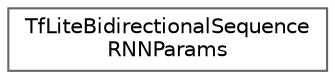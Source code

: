 digraph "Graphical Class Hierarchy"
{
 // LATEX_PDF_SIZE
  bgcolor="transparent";
  edge [fontname=Helvetica,fontsize=10,labelfontname=Helvetica,labelfontsize=10];
  node [fontname=Helvetica,fontsize=10,shape=box,height=0.2,width=0.4];
  rankdir="LR";
  Node0 [id="Node000000",label="TfLiteBidirectionalSequence\lRNNParams",height=0.2,width=0.4,color="grey40", fillcolor="white", style="filled",URL="$struct_tf_lite_bidirectional_sequence_r_n_n_params.html",tooltip=" "];
}
